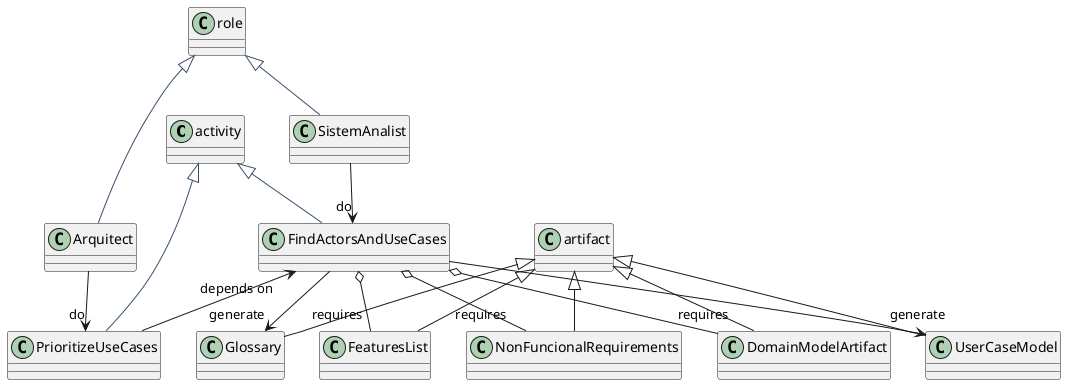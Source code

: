 @startuml

activity <|-[#374F6B]- FindActorsAndUseCases
activity <|-[#374F6B]- PrioritizeUseCases

role <|-[#374F6B]- SistemAnalist
role <|-[#374F6B]- Arquitect

artifact <|-- FeaturesList
artifact <|-- NonFuncionalRequirements
artifact <|-- DomainModelArtifact
artifact <|-- UserCaseModel
artifact <|-- Glossary

SistemAnalist --> "do" FindActorsAndUseCases
Arquitect --> "do" PrioritizeUseCases

FindActorsAndUseCases "depends on" <--  PrioritizeUseCases

FindActorsAndUseCases o-- "requires" FeaturesList
FindActorsAndUseCases o-- "requires" NonFuncionalRequirements
FindActorsAndUseCases o-- "requires" DomainModelArtifact
FindActorsAndUseCases --> "generate" UserCaseModel
FindActorsAndUseCases --> "generate" Glossary

@enduml